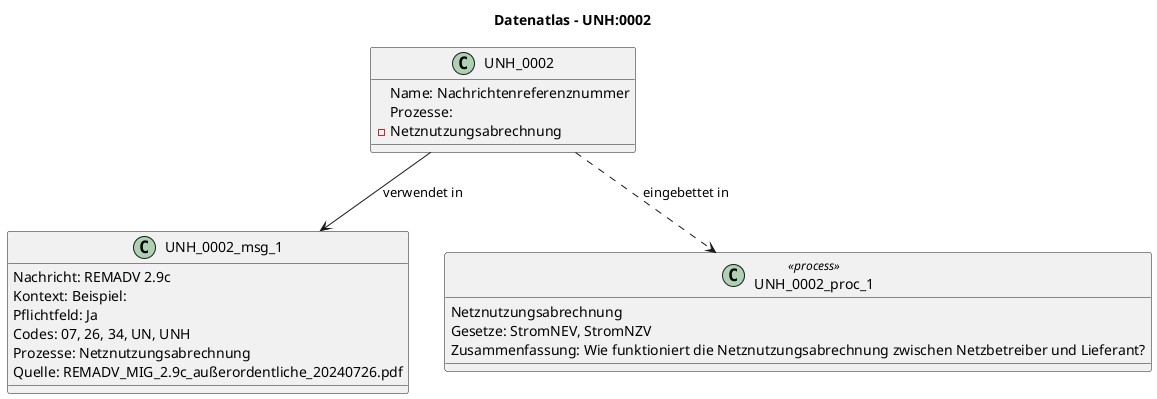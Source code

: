 @startuml
title Datenatlas – UNH:0002
class UNH_0002 {
  Name: Nachrichtenreferenznummer
  Prozesse:
    - Netznutzungsabrechnung
}
class UNH_0002_msg_1 {
  Nachricht: REMADV 2.9c
  Kontext: Beispiel:
  Pflichtfeld: Ja
  Codes: 07, 26, 34, UN, UNH
  Prozesse: Netznutzungsabrechnung
  Quelle: REMADV_MIG_2.9c_außerordentliche_20240726.pdf
}
UNH_0002 --> UNH_0002_msg_1 : verwendet in
class UNH_0002_proc_1 <<process>> {
  Netznutzungsabrechnung
  Gesetze: StromNEV, StromNZV
  Zusammenfassung: Wie funktioniert die Netznutzungsabrechnung zwischen Netzbetreiber und Lieferant?
}
UNH_0002 ..> UNH_0002_proc_1 : eingebettet in
@enduml